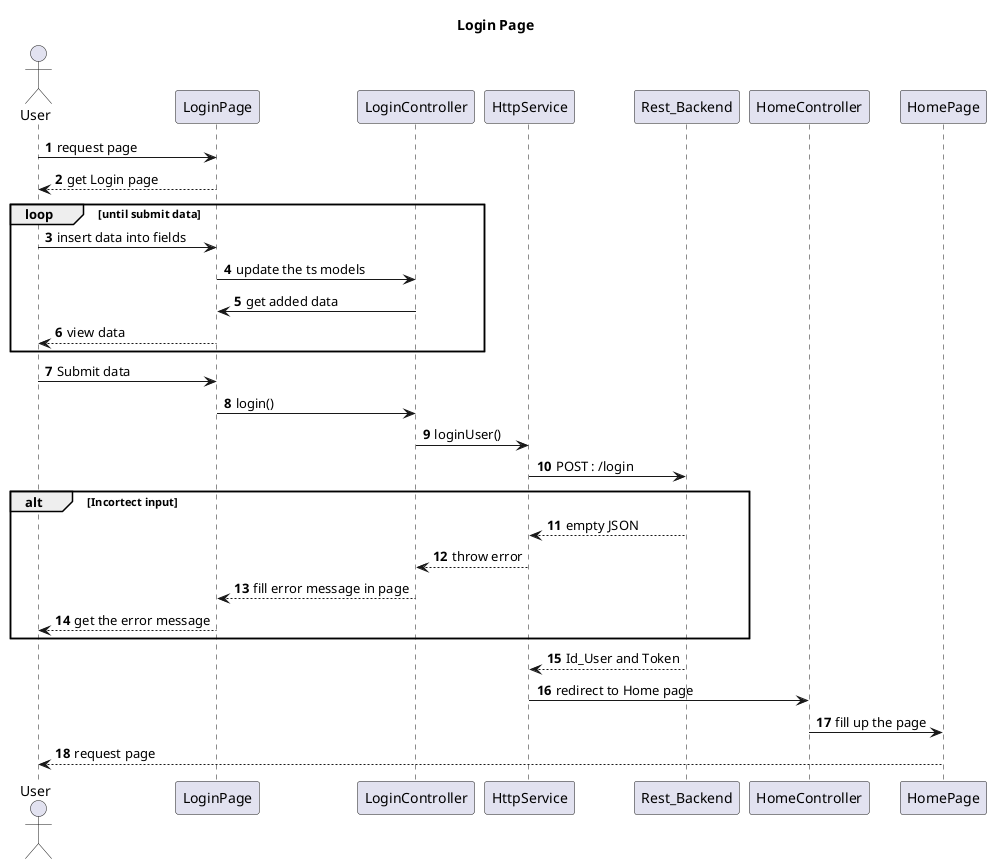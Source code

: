 @startuml

title
 <b>Login Page</b>
end title

actor User
autonumber

User -> LoginPage: request page
LoginPage --> User : get Login page
loop until submit data
    User -> LoginPage : insert data into fields
    LoginPage -> LoginController : update the ts models
    LoginController -> LoginPage : get added data
    LoginPage --> User : view data
end
User -> LoginPage : Submit data
LoginPage -> LoginController  :  login()
LoginController -> HttpService : loginUser() 
HttpService -> Rest_Backend : POST : /login
alt Incortect input
    Rest_Backend --> HttpService: empty JSON
    HttpService --> LoginController: throw error 
    LoginController --> LoginPage: fill error message in page
    LoginPage -->User:  get the error message
end
Rest_Backend --> HttpService : Id_User and Token
HttpService -> HomeController: redirect to Home page
HomeController -> HomePage: fill up the page
HomePage --> User : request page

@enduml 
